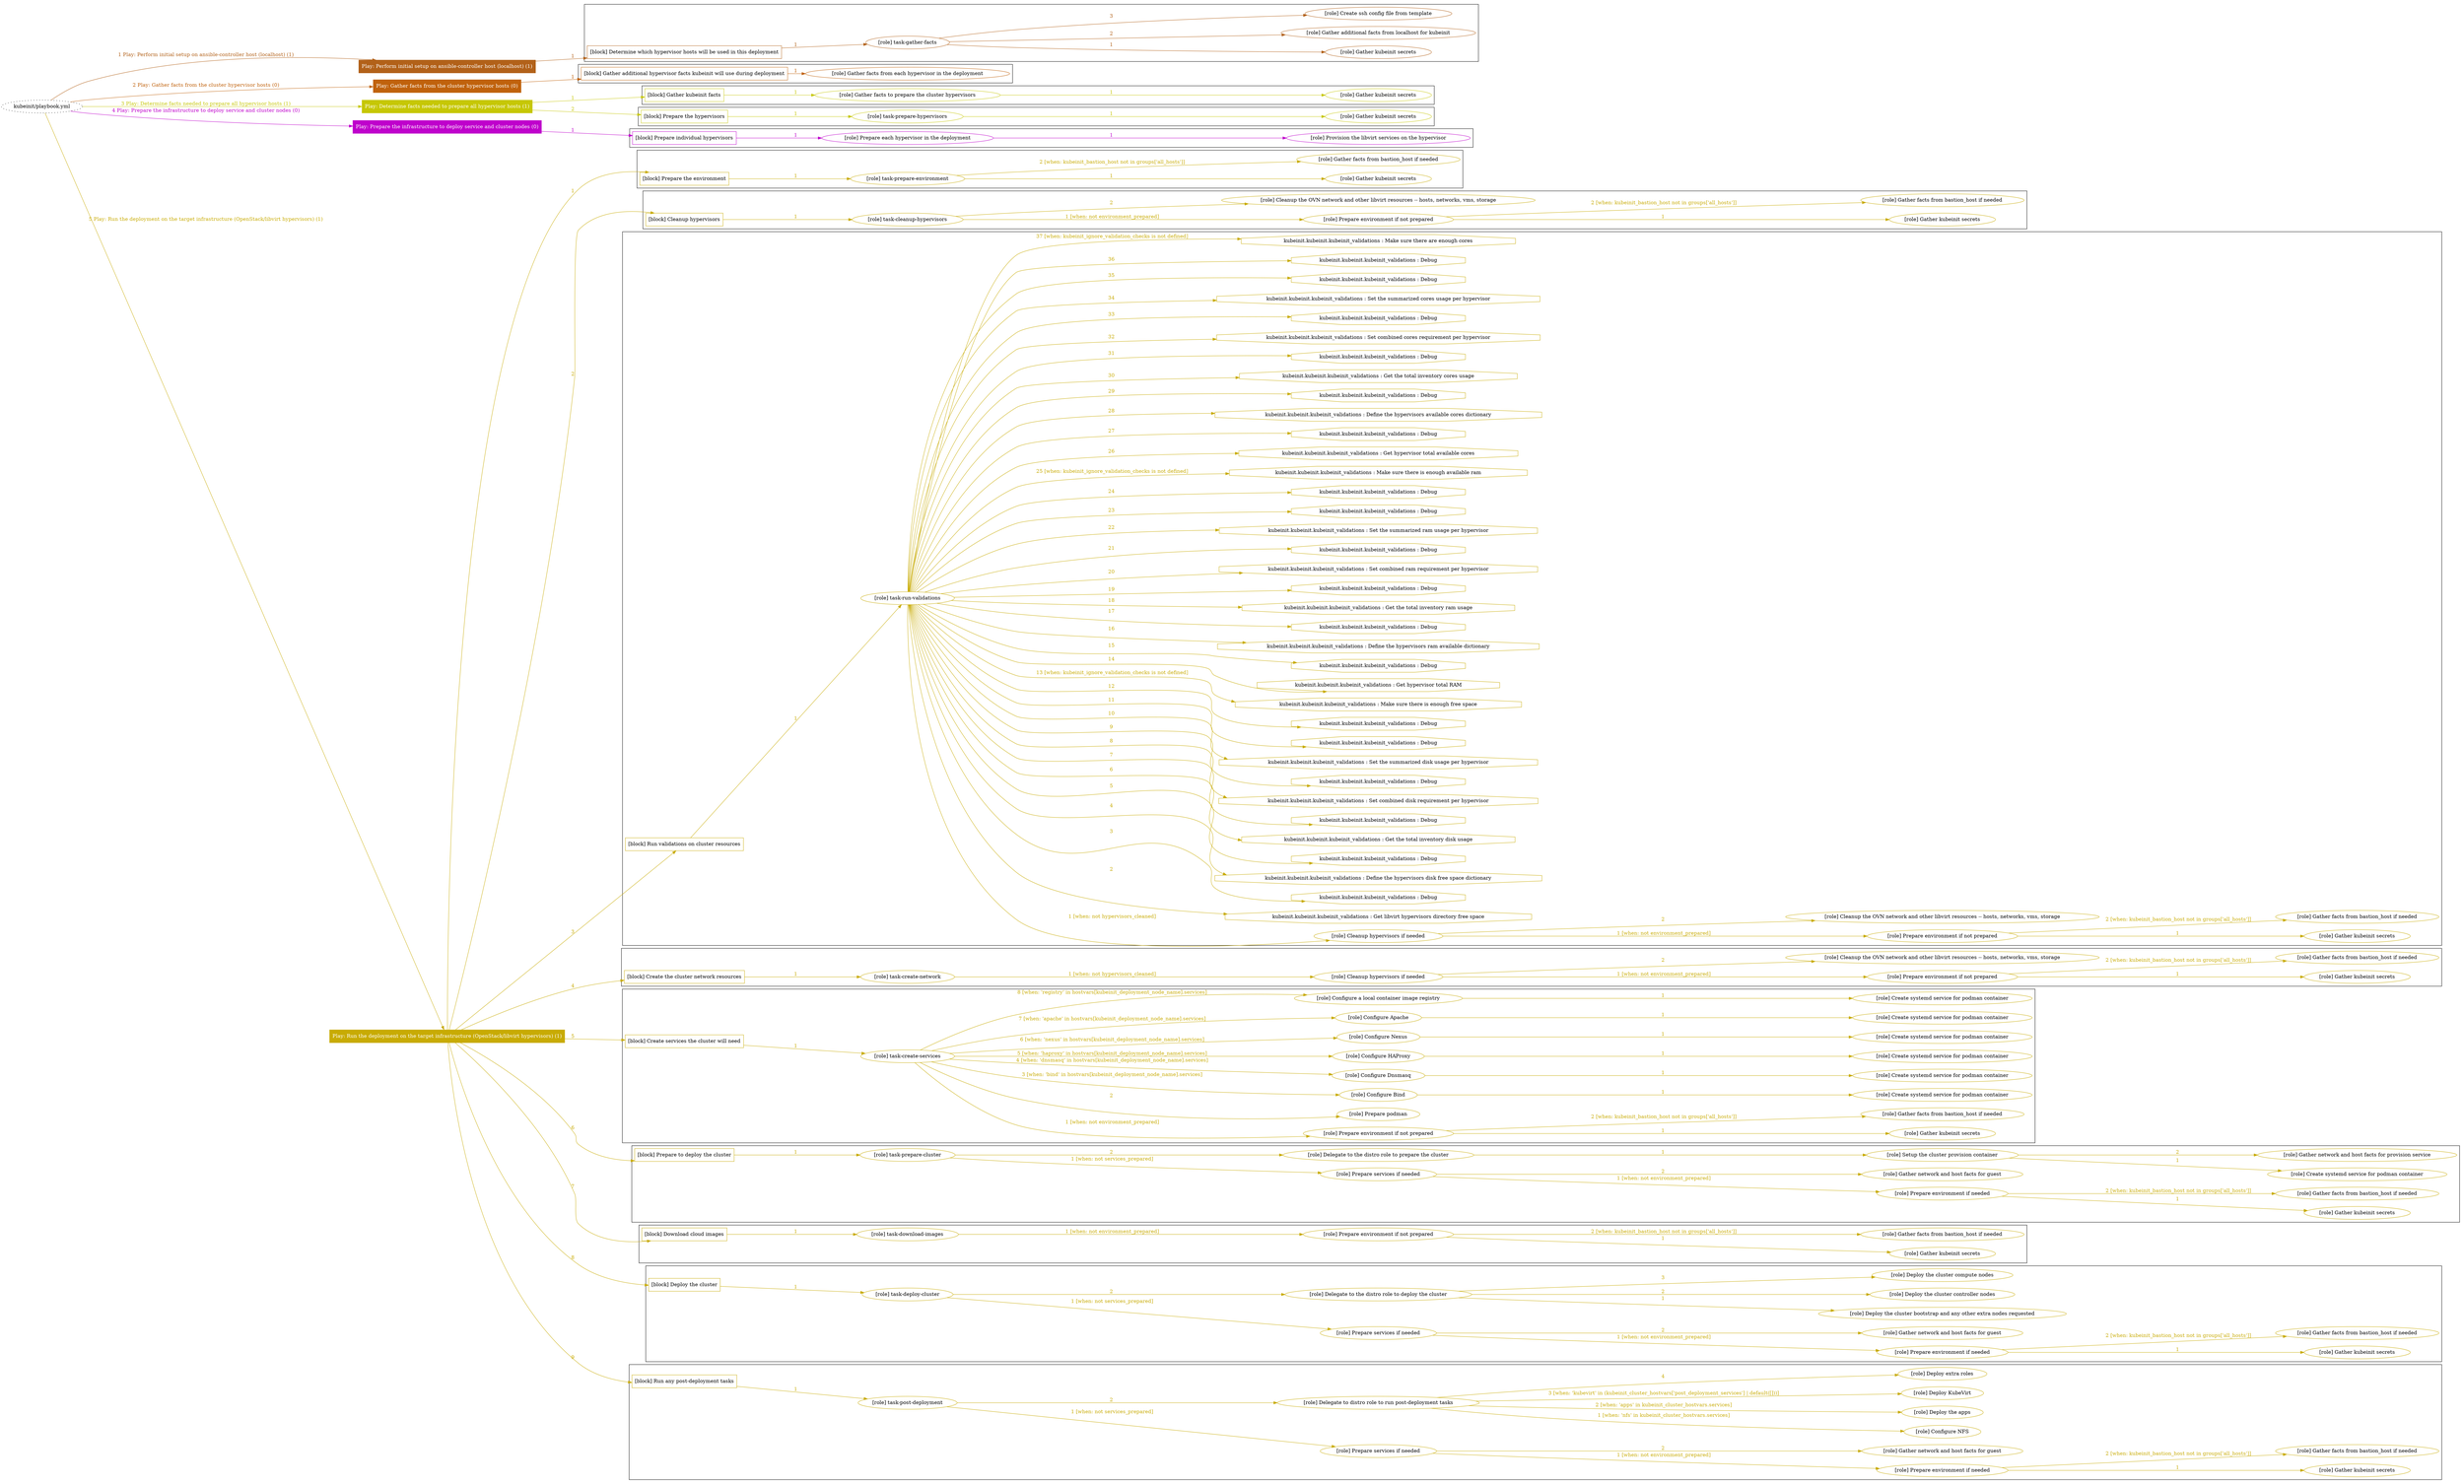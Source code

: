 digraph {
	graph [concentrate=true ordering=in rankdir=LR ratio=fill]
	edge [esep=5 sep=10]
	"kubeinit/playbook.yml" [URL="/home/runner/work/kubeinit/kubeinit/kubeinit/playbook.yml" id=playbook_0bd2d840 style=dotted]
	"kubeinit/playbook.yml" -> play_4423cacd [label="1 Play: Perform initial setup on ansible-controller host (localhost) (1)" color="#b26119" fontcolor="#b26119" id=edge_play_4423cacd labeltooltip="1 Play: Perform initial setup on ansible-controller host (localhost) (1)" tooltip="1 Play: Perform initial setup on ansible-controller host (localhost) (1)"]
	subgraph "Play: Perform initial setup on ansible-controller host (localhost) (1)" {
		play_4423cacd [label="Play: Perform initial setup on ansible-controller host (localhost) (1)" URL="/home/runner/work/kubeinit/kubeinit/kubeinit/playbook.yml" color="#b26119" fontcolor="#ffffff" id=play_4423cacd shape=box style=filled tooltip=localhost]
		play_4423cacd -> block_334aa90a [label=1 color="#b26119" fontcolor="#b26119" id=edge_block_334aa90a labeltooltip=1 tooltip=1]
		subgraph cluster_block_334aa90a {
			block_334aa90a [label="[block] Determine which hypervisor hosts will be used in this deployment" URL="/home/runner/work/kubeinit/kubeinit/kubeinit/playbook.yml" color="#b26119" id=block_334aa90a labeltooltip="Determine which hypervisor hosts will be used in this deployment" shape=box tooltip="Determine which hypervisor hosts will be used in this deployment"]
			block_334aa90a -> role_9348168f [label="1 " color="#b26119" fontcolor="#b26119" id=edge_role_9348168f labeltooltip="1 " tooltip="1 "]
			subgraph "task-gather-facts" {
				role_9348168f [label="[role] task-gather-facts" URL="/home/runner/work/kubeinit/kubeinit/kubeinit/playbook.yml" color="#b26119" id=role_9348168f tooltip="task-gather-facts"]
				role_9348168f -> role_4897c134 [label="1 " color="#b26119" fontcolor="#b26119" id=edge_role_4897c134 labeltooltip="1 " tooltip="1 "]
				subgraph "Gather kubeinit secrets" {
					role_4897c134 [label="[role] Gather kubeinit secrets" URL="/home/runner/.ansible/collections/ansible_collections/kubeinit/kubeinit/roles/kubeinit_prepare/tasks/build_hypervisors_group.yml" color="#b26119" id=role_4897c134 tooltip="Gather kubeinit secrets"]
				}
				role_9348168f -> role_d2500587 [label="2 " color="#b26119" fontcolor="#b26119" id=edge_role_d2500587 labeltooltip="2 " tooltip="2 "]
				subgraph "Gather additional facts from localhost for kubeinit" {
					role_d2500587 [label="[role] Gather additional facts from localhost for kubeinit" URL="/home/runner/.ansible/collections/ansible_collections/kubeinit/kubeinit/roles/kubeinit_prepare/tasks/build_hypervisors_group.yml" color="#b26119" id=role_d2500587 tooltip="Gather additional facts from localhost for kubeinit"]
				}
				role_9348168f -> role_765c07d0 [label="3 " color="#b26119" fontcolor="#b26119" id=edge_role_765c07d0 labeltooltip="3 " tooltip="3 "]
				subgraph "Create ssh config file from template" {
					role_765c07d0 [label="[role] Create ssh config file from template" URL="/home/runner/.ansible/collections/ansible_collections/kubeinit/kubeinit/roles/kubeinit_prepare/tasks/build_hypervisors_group.yml" color="#b26119" id=role_765c07d0 tooltip="Create ssh config file from template"]
				}
			}
		}
	}
	"kubeinit/playbook.yml" -> play_023d128f [label="2 Play: Gather facts from the cluster hypervisor hosts (0)" color="#c0620c" fontcolor="#c0620c" id=edge_play_023d128f labeltooltip="2 Play: Gather facts from the cluster hypervisor hosts (0)" tooltip="2 Play: Gather facts from the cluster hypervisor hosts (0)"]
	subgraph "Play: Gather facts from the cluster hypervisor hosts (0)" {
		play_023d128f [label="Play: Gather facts from the cluster hypervisor hosts (0)" URL="/home/runner/work/kubeinit/kubeinit/kubeinit/playbook.yml" color="#c0620c" fontcolor="#ffffff" id=play_023d128f shape=box style=filled tooltip="Play: Gather facts from the cluster hypervisor hosts (0)"]
		play_023d128f -> block_f830e424 [label=1 color="#c0620c" fontcolor="#c0620c" id=edge_block_f830e424 labeltooltip=1 tooltip=1]
		subgraph cluster_block_f830e424 {
			block_f830e424 [label="[block] Gather additional hypervisor facts kubeinit will use during deployment" URL="/home/runner/work/kubeinit/kubeinit/kubeinit/playbook.yml" color="#c0620c" id=block_f830e424 labeltooltip="Gather additional hypervisor facts kubeinit will use during deployment" shape=box tooltip="Gather additional hypervisor facts kubeinit will use during deployment"]
			block_f830e424 -> role_c650dc8c [label="1 " color="#c0620c" fontcolor="#c0620c" id=edge_role_c650dc8c labeltooltip="1 " tooltip="1 "]
			subgraph "Gather facts from each hypervisor in the deployment" {
				role_c650dc8c [label="[role] Gather facts from each hypervisor in the deployment" URL="/home/runner/work/kubeinit/kubeinit/kubeinit/playbook.yml" color="#c0620c" id=role_c650dc8c tooltip="Gather facts from each hypervisor in the deployment"]
			}
		}
	}
	"kubeinit/playbook.yml" -> play_1e76ce24 [label="3 Play: Determine facts needed to prepare all hypervisor hosts (1)" color="#c6c705" fontcolor="#c6c705" id=edge_play_1e76ce24 labeltooltip="3 Play: Determine facts needed to prepare all hypervisor hosts (1)" tooltip="3 Play: Determine facts needed to prepare all hypervisor hosts (1)"]
	subgraph "Play: Determine facts needed to prepare all hypervisor hosts (1)" {
		play_1e76ce24 [label="Play: Determine facts needed to prepare all hypervisor hosts (1)" URL="/home/runner/work/kubeinit/kubeinit/kubeinit/playbook.yml" color="#c6c705" fontcolor="#ffffff" id=play_1e76ce24 shape=box style=filled tooltip=localhost]
		play_1e76ce24 -> block_98e8b7e3 [label=1 color="#c6c705" fontcolor="#c6c705" id=edge_block_98e8b7e3 labeltooltip=1 tooltip=1]
		subgraph cluster_block_98e8b7e3 {
			block_98e8b7e3 [label="[block] Gather kubeinit facts" URL="/home/runner/work/kubeinit/kubeinit/kubeinit/playbook.yml" color="#c6c705" id=block_98e8b7e3 labeltooltip="Gather kubeinit facts" shape=box tooltip="Gather kubeinit facts"]
			block_98e8b7e3 -> role_5d20cd0a [label="1 " color="#c6c705" fontcolor="#c6c705" id=edge_role_5d20cd0a labeltooltip="1 " tooltip="1 "]
			subgraph "Gather facts to prepare the cluster hypervisors" {
				role_5d20cd0a [label="[role] Gather facts to prepare the cluster hypervisors" URL="/home/runner/work/kubeinit/kubeinit/kubeinit/playbook.yml" color="#c6c705" id=role_5d20cd0a tooltip="Gather facts to prepare the cluster hypervisors"]
				role_5d20cd0a -> role_b8a55109 [label="1 " color="#c6c705" fontcolor="#c6c705" id=edge_role_b8a55109 labeltooltip="1 " tooltip="1 "]
				subgraph "Gather kubeinit secrets" {
					role_b8a55109 [label="[role] Gather kubeinit secrets" URL="/home/runner/.ansible/collections/ansible_collections/kubeinit/kubeinit/roles/kubeinit_prepare/tasks/gather_kubeinit_facts.yml" color="#c6c705" id=role_b8a55109 tooltip="Gather kubeinit secrets"]
				}
			}
		}
		play_1e76ce24 -> block_77264a09 [label=2 color="#c6c705" fontcolor="#c6c705" id=edge_block_77264a09 labeltooltip=2 tooltip=2]
		subgraph cluster_block_77264a09 {
			block_77264a09 [label="[block] Prepare the hypervisors" URL="/home/runner/work/kubeinit/kubeinit/kubeinit/playbook.yml" color="#c6c705" id=block_77264a09 labeltooltip="Prepare the hypervisors" shape=box tooltip="Prepare the hypervisors"]
			block_77264a09 -> role_8d879340 [label="1 " color="#c6c705" fontcolor="#c6c705" id=edge_role_8d879340 labeltooltip="1 " tooltip="1 "]
			subgraph "task-prepare-hypervisors" {
				role_8d879340 [label="[role] task-prepare-hypervisors" URL="/home/runner/work/kubeinit/kubeinit/kubeinit/playbook.yml" color="#c6c705" id=role_8d879340 tooltip="task-prepare-hypervisors"]
				role_8d879340 -> role_8e8331e8 [label="1 " color="#c6c705" fontcolor="#c6c705" id=edge_role_8e8331e8 labeltooltip="1 " tooltip="1 "]
				subgraph "Gather kubeinit secrets" {
					role_8e8331e8 [label="[role] Gather kubeinit secrets" URL="/home/runner/.ansible/collections/ansible_collections/kubeinit/kubeinit/roles/kubeinit_prepare/tasks/gather_kubeinit_facts.yml" color="#c6c705" id=role_8e8331e8 tooltip="Gather kubeinit secrets"]
				}
			}
		}
	}
	"kubeinit/playbook.yml" -> play_5b89014d [label="4 Play: Prepare the infrastructure to deploy service and cluster nodes (0)" color="#bf00cc" fontcolor="#bf00cc" id=edge_play_5b89014d labeltooltip="4 Play: Prepare the infrastructure to deploy service and cluster nodes (0)" tooltip="4 Play: Prepare the infrastructure to deploy service and cluster nodes (0)"]
	subgraph "Play: Prepare the infrastructure to deploy service and cluster nodes (0)" {
		play_5b89014d [label="Play: Prepare the infrastructure to deploy service and cluster nodes (0)" URL="/home/runner/work/kubeinit/kubeinit/kubeinit/playbook.yml" color="#bf00cc" fontcolor="#ffffff" id=play_5b89014d shape=box style=filled tooltip="Play: Prepare the infrastructure to deploy service and cluster nodes (0)"]
		play_5b89014d -> block_a5136629 [label=1 color="#bf00cc" fontcolor="#bf00cc" id=edge_block_a5136629 labeltooltip=1 tooltip=1]
		subgraph cluster_block_a5136629 {
			block_a5136629 [label="[block] Prepare individual hypervisors" URL="/home/runner/work/kubeinit/kubeinit/kubeinit/playbook.yml" color="#bf00cc" id=block_a5136629 labeltooltip="Prepare individual hypervisors" shape=box tooltip="Prepare individual hypervisors"]
			block_a5136629 -> role_709320a9 [label="1 " color="#bf00cc" fontcolor="#bf00cc" id=edge_role_709320a9 labeltooltip="1 " tooltip="1 "]
			subgraph "Prepare each hypervisor in the deployment" {
				role_709320a9 [label="[role] Prepare each hypervisor in the deployment" URL="/home/runner/work/kubeinit/kubeinit/kubeinit/playbook.yml" color="#bf00cc" id=role_709320a9 tooltip="Prepare each hypervisor in the deployment"]
				role_709320a9 -> role_8f3f65d7 [label="1 " color="#bf00cc" fontcolor="#bf00cc" id=edge_role_8f3f65d7 labeltooltip="1 " tooltip="1 "]
				subgraph "Provision the libvirt services on the hypervisor" {
					role_8f3f65d7 [label="[role] Provision the libvirt services on the hypervisor" URL="/home/runner/.ansible/collections/ansible_collections/kubeinit/kubeinit/roles/kubeinit_prepare/tasks/prepare_hypervisor.yml" color="#bf00cc" id=role_8f3f65d7 tooltip="Provision the libvirt services on the hypervisor"]
				}
			}
		}
	}
	"kubeinit/playbook.yml" -> play_4d035ef0 [label="5 Play: Run the deployment on the target infrastructure (OpenStack/libvirt hypervisors) (1)" color="#c8ab04" fontcolor="#c8ab04" id=edge_play_4d035ef0 labeltooltip="5 Play: Run the deployment on the target infrastructure (OpenStack/libvirt hypervisors) (1)" tooltip="5 Play: Run the deployment on the target infrastructure (OpenStack/libvirt hypervisors) (1)"]
	subgraph "Play: Run the deployment on the target infrastructure (OpenStack/libvirt hypervisors) (1)" {
		play_4d035ef0 [label="Play: Run the deployment on the target infrastructure (OpenStack/libvirt hypervisors) (1)" URL="/home/runner/work/kubeinit/kubeinit/kubeinit/playbook.yml" color="#c8ab04" fontcolor="#ffffff" id=play_4d035ef0 shape=box style=filled tooltip=localhost]
		play_4d035ef0 -> block_202ce998 [label=1 color="#c8ab04" fontcolor="#c8ab04" id=edge_block_202ce998 labeltooltip=1 tooltip=1]
		subgraph cluster_block_202ce998 {
			block_202ce998 [label="[block] Prepare the environment" URL="/home/runner/work/kubeinit/kubeinit/kubeinit/playbook.yml" color="#c8ab04" id=block_202ce998 labeltooltip="Prepare the environment" shape=box tooltip="Prepare the environment"]
			block_202ce998 -> role_b8fb842f [label="1 " color="#c8ab04" fontcolor="#c8ab04" id=edge_role_b8fb842f labeltooltip="1 " tooltip="1 "]
			subgraph "task-prepare-environment" {
				role_b8fb842f [label="[role] task-prepare-environment" URL="/home/runner/work/kubeinit/kubeinit/kubeinit/playbook.yml" color="#c8ab04" id=role_b8fb842f tooltip="task-prepare-environment"]
				role_b8fb842f -> role_f3afc077 [label="1 " color="#c8ab04" fontcolor="#c8ab04" id=edge_role_f3afc077 labeltooltip="1 " tooltip="1 "]
				subgraph "Gather kubeinit secrets" {
					role_f3afc077 [label="[role] Gather kubeinit secrets" URL="/home/runner/.ansible/collections/ansible_collections/kubeinit/kubeinit/roles/kubeinit_prepare/tasks/gather_kubeinit_facts.yml" color="#c8ab04" id=role_f3afc077 tooltip="Gather kubeinit secrets"]
				}
				role_b8fb842f -> role_a10c48af [label="2 [when: kubeinit_bastion_host not in groups['all_hosts']]" color="#c8ab04" fontcolor="#c8ab04" id=edge_role_a10c48af labeltooltip="2 [when: kubeinit_bastion_host not in groups['all_hosts']]" tooltip="2 [when: kubeinit_bastion_host not in groups['all_hosts']]"]
				subgraph "Gather facts from bastion_host if needed" {
					role_a10c48af [label="[role] Gather facts from bastion_host if needed" URL="/home/runner/.ansible/collections/ansible_collections/kubeinit/kubeinit/roles/kubeinit_prepare/tasks/main.yml" color="#c8ab04" id=role_a10c48af tooltip="Gather facts from bastion_host if needed"]
				}
			}
		}
		play_4d035ef0 -> block_4e8ea14b [label=2 color="#c8ab04" fontcolor="#c8ab04" id=edge_block_4e8ea14b labeltooltip=2 tooltip=2]
		subgraph cluster_block_4e8ea14b {
			block_4e8ea14b [label="[block] Cleanup hypervisors" URL="/home/runner/work/kubeinit/kubeinit/kubeinit/playbook.yml" color="#c8ab04" id=block_4e8ea14b labeltooltip="Cleanup hypervisors" shape=box tooltip="Cleanup hypervisors"]
			block_4e8ea14b -> role_67007370 [label="1 " color="#c8ab04" fontcolor="#c8ab04" id=edge_role_67007370 labeltooltip="1 " tooltip="1 "]
			subgraph "task-cleanup-hypervisors" {
				role_67007370 [label="[role] task-cleanup-hypervisors" URL="/home/runner/work/kubeinit/kubeinit/kubeinit/playbook.yml" color="#c8ab04" id=role_67007370 tooltip="task-cleanup-hypervisors"]
				role_67007370 -> role_ba207fb7 [label="1 [when: not environment_prepared]" color="#c8ab04" fontcolor="#c8ab04" id=edge_role_ba207fb7 labeltooltip="1 [when: not environment_prepared]" tooltip="1 [when: not environment_prepared]"]
				subgraph "Prepare environment if not prepared" {
					role_ba207fb7 [label="[role] Prepare environment if not prepared" URL="/home/runner/.ansible/collections/ansible_collections/kubeinit/kubeinit/roles/kubeinit_libvirt/tasks/cleanup_hypervisors.yml" color="#c8ab04" id=role_ba207fb7 tooltip="Prepare environment if not prepared"]
					role_ba207fb7 -> role_04daa313 [label="1 " color="#c8ab04" fontcolor="#c8ab04" id=edge_role_04daa313 labeltooltip="1 " tooltip="1 "]
					subgraph "Gather kubeinit secrets" {
						role_04daa313 [label="[role] Gather kubeinit secrets" URL="/home/runner/.ansible/collections/ansible_collections/kubeinit/kubeinit/roles/kubeinit_prepare/tasks/gather_kubeinit_facts.yml" color="#c8ab04" id=role_04daa313 tooltip="Gather kubeinit secrets"]
					}
					role_ba207fb7 -> role_5d193c0c [label="2 [when: kubeinit_bastion_host not in groups['all_hosts']]" color="#c8ab04" fontcolor="#c8ab04" id=edge_role_5d193c0c labeltooltip="2 [when: kubeinit_bastion_host not in groups['all_hosts']]" tooltip="2 [when: kubeinit_bastion_host not in groups['all_hosts']]"]
					subgraph "Gather facts from bastion_host if needed" {
						role_5d193c0c [label="[role] Gather facts from bastion_host if needed" URL="/home/runner/.ansible/collections/ansible_collections/kubeinit/kubeinit/roles/kubeinit_prepare/tasks/main.yml" color="#c8ab04" id=role_5d193c0c tooltip="Gather facts from bastion_host if needed"]
					}
				}
				role_67007370 -> role_26f36bbc [label="2 " color="#c8ab04" fontcolor="#c8ab04" id=edge_role_26f36bbc labeltooltip="2 " tooltip="2 "]
				subgraph "Cleanup the OVN network and other libvirt resources -- hosts, networks, vms, storage" {
					role_26f36bbc [label="[role] Cleanup the OVN network and other libvirt resources -- hosts, networks, vms, storage" URL="/home/runner/.ansible/collections/ansible_collections/kubeinit/kubeinit/roles/kubeinit_libvirt/tasks/cleanup_hypervisors.yml" color="#c8ab04" id=role_26f36bbc tooltip="Cleanup the OVN network and other libvirt resources -- hosts, networks, vms, storage"]
				}
			}
		}
		play_4d035ef0 -> block_24df6b97 [label=3 color="#c8ab04" fontcolor="#c8ab04" id=edge_block_24df6b97 labeltooltip=3 tooltip=3]
		subgraph cluster_block_24df6b97 {
			block_24df6b97 [label="[block] Run validations on cluster resources" URL="/home/runner/work/kubeinit/kubeinit/kubeinit/playbook.yml" color="#c8ab04" id=block_24df6b97 labeltooltip="Run validations on cluster resources" shape=box tooltip="Run validations on cluster resources"]
			block_24df6b97 -> role_7f7c4eaa [label="1 " color="#c8ab04" fontcolor="#c8ab04" id=edge_role_7f7c4eaa labeltooltip="1 " tooltip="1 "]
			subgraph "task-run-validations" {
				role_7f7c4eaa [label="[role] task-run-validations" URL="/home/runner/work/kubeinit/kubeinit/kubeinit/playbook.yml" color="#c8ab04" id=role_7f7c4eaa tooltip="task-run-validations"]
				role_7f7c4eaa -> role_7046222b [label="1 [when: not hypervisors_cleaned]" color="#c8ab04" fontcolor="#c8ab04" id=edge_role_7046222b labeltooltip="1 [when: not hypervisors_cleaned]" tooltip="1 [when: not hypervisors_cleaned]"]
				subgraph "Cleanup hypervisors if needed" {
					role_7046222b [label="[role] Cleanup hypervisors if needed" URL="/home/runner/.ansible/collections/ansible_collections/kubeinit/kubeinit/roles/kubeinit_validations/tasks/main.yml" color="#c8ab04" id=role_7046222b tooltip="Cleanup hypervisors if needed"]
					role_7046222b -> role_ba8572d5 [label="1 [when: not environment_prepared]" color="#c8ab04" fontcolor="#c8ab04" id=edge_role_ba8572d5 labeltooltip="1 [when: not environment_prepared]" tooltip="1 [when: not environment_prepared]"]
					subgraph "Prepare environment if not prepared" {
						role_ba8572d5 [label="[role] Prepare environment if not prepared" URL="/home/runner/.ansible/collections/ansible_collections/kubeinit/kubeinit/roles/kubeinit_libvirt/tasks/cleanup_hypervisors.yml" color="#c8ab04" id=role_ba8572d5 tooltip="Prepare environment if not prepared"]
						role_ba8572d5 -> role_566cdb50 [label="1 " color="#c8ab04" fontcolor="#c8ab04" id=edge_role_566cdb50 labeltooltip="1 " tooltip="1 "]
						subgraph "Gather kubeinit secrets" {
							role_566cdb50 [label="[role] Gather kubeinit secrets" URL="/home/runner/.ansible/collections/ansible_collections/kubeinit/kubeinit/roles/kubeinit_prepare/tasks/gather_kubeinit_facts.yml" color="#c8ab04" id=role_566cdb50 tooltip="Gather kubeinit secrets"]
						}
						role_ba8572d5 -> role_abb17357 [label="2 [when: kubeinit_bastion_host not in groups['all_hosts']]" color="#c8ab04" fontcolor="#c8ab04" id=edge_role_abb17357 labeltooltip="2 [when: kubeinit_bastion_host not in groups['all_hosts']]" tooltip="2 [when: kubeinit_bastion_host not in groups['all_hosts']]"]
						subgraph "Gather facts from bastion_host if needed" {
							role_abb17357 [label="[role] Gather facts from bastion_host if needed" URL="/home/runner/.ansible/collections/ansible_collections/kubeinit/kubeinit/roles/kubeinit_prepare/tasks/main.yml" color="#c8ab04" id=role_abb17357 tooltip="Gather facts from bastion_host if needed"]
						}
					}
					role_7046222b -> role_4d97acfa [label="2 " color="#c8ab04" fontcolor="#c8ab04" id=edge_role_4d97acfa labeltooltip="2 " tooltip="2 "]
					subgraph "Cleanup the OVN network and other libvirt resources -- hosts, networks, vms, storage" {
						role_4d97acfa [label="[role] Cleanup the OVN network and other libvirt resources -- hosts, networks, vms, storage" URL="/home/runner/.ansible/collections/ansible_collections/kubeinit/kubeinit/roles/kubeinit_libvirt/tasks/cleanup_hypervisors.yml" color="#c8ab04" id=role_4d97acfa tooltip="Cleanup the OVN network and other libvirt resources -- hosts, networks, vms, storage"]
					}
				}
				task_973a21ae [label="kubeinit.kubeinit.kubeinit_validations : Get libvirt hypervisors directory free space" URL="/home/runner/.ansible/collections/ansible_collections/kubeinit/kubeinit/roles/kubeinit_validations/tasks/10_libvirt_free_space.yml" color="#c8ab04" id=task_973a21ae shape=octagon tooltip="kubeinit.kubeinit.kubeinit_validations : Get libvirt hypervisors directory free space"]
				role_7f7c4eaa -> task_973a21ae [label="2 " color="#c8ab04" fontcolor="#c8ab04" id=edge_task_973a21ae labeltooltip="2 " tooltip="2 "]
				task_1432f80e [label="kubeinit.kubeinit.kubeinit_validations : Debug" URL="/home/runner/.ansible/collections/ansible_collections/kubeinit/kubeinit/roles/kubeinit_validations/tasks/10_libvirt_free_space.yml" color="#c8ab04" id=task_1432f80e shape=octagon tooltip="kubeinit.kubeinit.kubeinit_validations : Debug"]
				role_7f7c4eaa -> task_1432f80e [label="3 " color="#c8ab04" fontcolor="#c8ab04" id=edge_task_1432f80e labeltooltip="3 " tooltip="3 "]
				task_9a68bbd1 [label="kubeinit.kubeinit.kubeinit_validations : Define the hypervisors disk free space dictionary" URL="/home/runner/.ansible/collections/ansible_collections/kubeinit/kubeinit/roles/kubeinit_validations/tasks/10_libvirt_free_space.yml" color="#c8ab04" id=task_9a68bbd1 shape=octagon tooltip="kubeinit.kubeinit.kubeinit_validations : Define the hypervisors disk free space dictionary"]
				role_7f7c4eaa -> task_9a68bbd1 [label="4 " color="#c8ab04" fontcolor="#c8ab04" id=edge_task_9a68bbd1 labeltooltip="4 " tooltip="4 "]
				task_7798dc57 [label="kubeinit.kubeinit.kubeinit_validations : Debug" URL="/home/runner/.ansible/collections/ansible_collections/kubeinit/kubeinit/roles/kubeinit_validations/tasks/10_libvirt_free_space.yml" color="#c8ab04" id=task_7798dc57 shape=octagon tooltip="kubeinit.kubeinit.kubeinit_validations : Debug"]
				role_7f7c4eaa -> task_7798dc57 [label="5 " color="#c8ab04" fontcolor="#c8ab04" id=edge_task_7798dc57 labeltooltip="5 " tooltip="5 "]
				task_4c6b4368 [label="kubeinit.kubeinit.kubeinit_validations : Get the total inventory disk usage" URL="/home/runner/.ansible/collections/ansible_collections/kubeinit/kubeinit/roles/kubeinit_validations/tasks/10_libvirt_free_space.yml" color="#c8ab04" id=task_4c6b4368 shape=octagon tooltip="kubeinit.kubeinit.kubeinit_validations : Get the total inventory disk usage"]
				role_7f7c4eaa -> task_4c6b4368 [label="6 " color="#c8ab04" fontcolor="#c8ab04" id=edge_task_4c6b4368 labeltooltip="6 " tooltip="6 "]
				task_d773cb12 [label="kubeinit.kubeinit.kubeinit_validations : Debug" URL="/home/runner/.ansible/collections/ansible_collections/kubeinit/kubeinit/roles/kubeinit_validations/tasks/10_libvirt_free_space.yml" color="#c8ab04" id=task_d773cb12 shape=octagon tooltip="kubeinit.kubeinit.kubeinit_validations : Debug"]
				role_7f7c4eaa -> task_d773cb12 [label="7 " color="#c8ab04" fontcolor="#c8ab04" id=edge_task_d773cb12 labeltooltip="7 " tooltip="7 "]
				task_79913929 [label="kubeinit.kubeinit.kubeinit_validations : Set combined disk requirement per hypervisor" URL="/home/runner/.ansible/collections/ansible_collections/kubeinit/kubeinit/roles/kubeinit_validations/tasks/10_libvirt_free_space.yml" color="#c8ab04" id=task_79913929 shape=octagon tooltip="kubeinit.kubeinit.kubeinit_validations : Set combined disk requirement per hypervisor"]
				role_7f7c4eaa -> task_79913929 [label="8 " color="#c8ab04" fontcolor="#c8ab04" id=edge_task_79913929 labeltooltip="8 " tooltip="8 "]
				task_347bec38 [label="kubeinit.kubeinit.kubeinit_validations : Debug" URL="/home/runner/.ansible/collections/ansible_collections/kubeinit/kubeinit/roles/kubeinit_validations/tasks/10_libvirt_free_space.yml" color="#c8ab04" id=task_347bec38 shape=octagon tooltip="kubeinit.kubeinit.kubeinit_validations : Debug"]
				role_7f7c4eaa -> task_347bec38 [label="9 " color="#c8ab04" fontcolor="#c8ab04" id=edge_task_347bec38 labeltooltip="9 " tooltip="9 "]
				task_dc264def [label="kubeinit.kubeinit.kubeinit_validations : Set the summarized disk usage per hypervisor" URL="/home/runner/.ansible/collections/ansible_collections/kubeinit/kubeinit/roles/kubeinit_validations/tasks/10_libvirt_free_space.yml" color="#c8ab04" id=task_dc264def shape=octagon tooltip="kubeinit.kubeinit.kubeinit_validations : Set the summarized disk usage per hypervisor"]
				role_7f7c4eaa -> task_dc264def [label="10 " color="#c8ab04" fontcolor="#c8ab04" id=edge_task_dc264def labeltooltip="10 " tooltip="10 "]
				task_402d5e97 [label="kubeinit.kubeinit.kubeinit_validations : Debug" URL="/home/runner/.ansible/collections/ansible_collections/kubeinit/kubeinit/roles/kubeinit_validations/tasks/10_libvirt_free_space.yml" color="#c8ab04" id=task_402d5e97 shape=octagon tooltip="kubeinit.kubeinit.kubeinit_validations : Debug"]
				role_7f7c4eaa -> task_402d5e97 [label="11 " color="#c8ab04" fontcolor="#c8ab04" id=edge_task_402d5e97 labeltooltip="11 " tooltip="11 "]
				task_58d2a1e8 [label="kubeinit.kubeinit.kubeinit_validations : Debug" URL="/home/runner/.ansible/collections/ansible_collections/kubeinit/kubeinit/roles/kubeinit_validations/tasks/10_libvirt_free_space.yml" color="#c8ab04" id=task_58d2a1e8 shape=octagon tooltip="kubeinit.kubeinit.kubeinit_validations : Debug"]
				role_7f7c4eaa -> task_58d2a1e8 [label="12 " color="#c8ab04" fontcolor="#c8ab04" id=edge_task_58d2a1e8 labeltooltip="12 " tooltip="12 "]
				task_858a0266 [label="kubeinit.kubeinit.kubeinit_validations : Make sure there is enough free space" URL="/home/runner/.ansible/collections/ansible_collections/kubeinit/kubeinit/roles/kubeinit_validations/tasks/10_libvirt_free_space.yml" color="#c8ab04" id=task_858a0266 shape=octagon tooltip="kubeinit.kubeinit.kubeinit_validations : Make sure there is enough free space"]
				role_7f7c4eaa -> task_858a0266 [label="13 [when: kubeinit_ignore_validation_checks is not defined]" color="#c8ab04" fontcolor="#c8ab04" id=edge_task_858a0266 labeltooltip="13 [when: kubeinit_ignore_validation_checks is not defined]" tooltip="13 [when: kubeinit_ignore_validation_checks is not defined]"]
				task_f48148a3 [label="kubeinit.kubeinit.kubeinit_validations : Get hypervisor total RAM" URL="/home/runner/.ansible/collections/ansible_collections/kubeinit/kubeinit/roles/kubeinit_validations/tasks/20_libvirt_available_ram.yml" color="#c8ab04" id=task_f48148a3 shape=octagon tooltip="kubeinit.kubeinit.kubeinit_validations : Get hypervisor total RAM"]
				role_7f7c4eaa -> task_f48148a3 [label="14 " color="#c8ab04" fontcolor="#c8ab04" id=edge_task_f48148a3 labeltooltip="14 " tooltip="14 "]
				task_c61b6ea1 [label="kubeinit.kubeinit.kubeinit_validations : Debug" URL="/home/runner/.ansible/collections/ansible_collections/kubeinit/kubeinit/roles/kubeinit_validations/tasks/20_libvirt_available_ram.yml" color="#c8ab04" id=task_c61b6ea1 shape=octagon tooltip="kubeinit.kubeinit.kubeinit_validations : Debug"]
				role_7f7c4eaa -> task_c61b6ea1 [label="15 " color="#c8ab04" fontcolor="#c8ab04" id=edge_task_c61b6ea1 labeltooltip="15 " tooltip="15 "]
				task_47a5ad20 [label="kubeinit.kubeinit.kubeinit_validations : Define the hypervisors ram available dictionary" URL="/home/runner/.ansible/collections/ansible_collections/kubeinit/kubeinit/roles/kubeinit_validations/tasks/20_libvirt_available_ram.yml" color="#c8ab04" id=task_47a5ad20 shape=octagon tooltip="kubeinit.kubeinit.kubeinit_validations : Define the hypervisors ram available dictionary"]
				role_7f7c4eaa -> task_47a5ad20 [label="16 " color="#c8ab04" fontcolor="#c8ab04" id=edge_task_47a5ad20 labeltooltip="16 " tooltip="16 "]
				task_ba825938 [label="kubeinit.kubeinit.kubeinit_validations : Debug" URL="/home/runner/.ansible/collections/ansible_collections/kubeinit/kubeinit/roles/kubeinit_validations/tasks/20_libvirt_available_ram.yml" color="#c8ab04" id=task_ba825938 shape=octagon tooltip="kubeinit.kubeinit.kubeinit_validations : Debug"]
				role_7f7c4eaa -> task_ba825938 [label="17 " color="#c8ab04" fontcolor="#c8ab04" id=edge_task_ba825938 labeltooltip="17 " tooltip="17 "]
				task_44b63fe5 [label="kubeinit.kubeinit.kubeinit_validations : Get the total inventory ram usage" URL="/home/runner/.ansible/collections/ansible_collections/kubeinit/kubeinit/roles/kubeinit_validations/tasks/20_libvirt_available_ram.yml" color="#c8ab04" id=task_44b63fe5 shape=octagon tooltip="kubeinit.kubeinit.kubeinit_validations : Get the total inventory ram usage"]
				role_7f7c4eaa -> task_44b63fe5 [label="18 " color="#c8ab04" fontcolor="#c8ab04" id=edge_task_44b63fe5 labeltooltip="18 " tooltip="18 "]
				task_b0b0bca3 [label="kubeinit.kubeinit.kubeinit_validations : Debug" URL="/home/runner/.ansible/collections/ansible_collections/kubeinit/kubeinit/roles/kubeinit_validations/tasks/20_libvirt_available_ram.yml" color="#c8ab04" id=task_b0b0bca3 shape=octagon tooltip="kubeinit.kubeinit.kubeinit_validations : Debug"]
				role_7f7c4eaa -> task_b0b0bca3 [label="19 " color="#c8ab04" fontcolor="#c8ab04" id=edge_task_b0b0bca3 labeltooltip="19 " tooltip="19 "]
				task_a5f7f71d [label="kubeinit.kubeinit.kubeinit_validations : Set combined ram requirement per hypervisor" URL="/home/runner/.ansible/collections/ansible_collections/kubeinit/kubeinit/roles/kubeinit_validations/tasks/20_libvirt_available_ram.yml" color="#c8ab04" id=task_a5f7f71d shape=octagon tooltip="kubeinit.kubeinit.kubeinit_validations : Set combined ram requirement per hypervisor"]
				role_7f7c4eaa -> task_a5f7f71d [label="20 " color="#c8ab04" fontcolor="#c8ab04" id=edge_task_a5f7f71d labeltooltip="20 " tooltip="20 "]
				task_d3d3ffe3 [label="kubeinit.kubeinit.kubeinit_validations : Debug" URL="/home/runner/.ansible/collections/ansible_collections/kubeinit/kubeinit/roles/kubeinit_validations/tasks/20_libvirt_available_ram.yml" color="#c8ab04" id=task_d3d3ffe3 shape=octagon tooltip="kubeinit.kubeinit.kubeinit_validations : Debug"]
				role_7f7c4eaa -> task_d3d3ffe3 [label="21 " color="#c8ab04" fontcolor="#c8ab04" id=edge_task_d3d3ffe3 labeltooltip="21 " tooltip="21 "]
				task_9e2205a2 [label="kubeinit.kubeinit.kubeinit_validations : Set the summarized ram usage per hypervisor" URL="/home/runner/.ansible/collections/ansible_collections/kubeinit/kubeinit/roles/kubeinit_validations/tasks/20_libvirt_available_ram.yml" color="#c8ab04" id=task_9e2205a2 shape=octagon tooltip="kubeinit.kubeinit.kubeinit_validations : Set the summarized ram usage per hypervisor"]
				role_7f7c4eaa -> task_9e2205a2 [label="22 " color="#c8ab04" fontcolor="#c8ab04" id=edge_task_9e2205a2 labeltooltip="22 " tooltip="22 "]
				task_6ce49fad [label="kubeinit.kubeinit.kubeinit_validations : Debug" URL="/home/runner/.ansible/collections/ansible_collections/kubeinit/kubeinit/roles/kubeinit_validations/tasks/20_libvirt_available_ram.yml" color="#c8ab04" id=task_6ce49fad shape=octagon tooltip="kubeinit.kubeinit.kubeinit_validations : Debug"]
				role_7f7c4eaa -> task_6ce49fad [label="23 " color="#c8ab04" fontcolor="#c8ab04" id=edge_task_6ce49fad labeltooltip="23 " tooltip="23 "]
				task_76637aaa [label="kubeinit.kubeinit.kubeinit_validations : Debug" URL="/home/runner/.ansible/collections/ansible_collections/kubeinit/kubeinit/roles/kubeinit_validations/tasks/20_libvirt_available_ram.yml" color="#c8ab04" id=task_76637aaa shape=octagon tooltip="kubeinit.kubeinit.kubeinit_validations : Debug"]
				role_7f7c4eaa -> task_76637aaa [label="24 " color="#c8ab04" fontcolor="#c8ab04" id=edge_task_76637aaa labeltooltip="24 " tooltip="24 "]
				task_d855d545 [label="kubeinit.kubeinit.kubeinit_validations : Make sure there is enough available ram" URL="/home/runner/.ansible/collections/ansible_collections/kubeinit/kubeinit/roles/kubeinit_validations/tasks/20_libvirt_available_ram.yml" color="#c8ab04" id=task_d855d545 shape=octagon tooltip="kubeinit.kubeinit.kubeinit_validations : Make sure there is enough available ram"]
				role_7f7c4eaa -> task_d855d545 [label="25 [when: kubeinit_ignore_validation_checks is not defined]" color="#c8ab04" fontcolor="#c8ab04" id=edge_task_d855d545 labeltooltip="25 [when: kubeinit_ignore_validation_checks is not defined]" tooltip="25 [when: kubeinit_ignore_validation_checks is not defined]"]
				task_91450e54 [label="kubeinit.kubeinit.kubeinit_validations : Get hypervisor total available cores" URL="/home/runner/.ansible/collections/ansible_collections/kubeinit/kubeinit/roles/kubeinit_validations/tasks/30_libvirt_check_cpu_cores.yml" color="#c8ab04" id=task_91450e54 shape=octagon tooltip="kubeinit.kubeinit.kubeinit_validations : Get hypervisor total available cores"]
				role_7f7c4eaa -> task_91450e54 [label="26 " color="#c8ab04" fontcolor="#c8ab04" id=edge_task_91450e54 labeltooltip="26 " tooltip="26 "]
				task_9c2bef54 [label="kubeinit.kubeinit.kubeinit_validations : Debug" URL="/home/runner/.ansible/collections/ansible_collections/kubeinit/kubeinit/roles/kubeinit_validations/tasks/30_libvirt_check_cpu_cores.yml" color="#c8ab04" id=task_9c2bef54 shape=octagon tooltip="kubeinit.kubeinit.kubeinit_validations : Debug"]
				role_7f7c4eaa -> task_9c2bef54 [label="27 " color="#c8ab04" fontcolor="#c8ab04" id=edge_task_9c2bef54 labeltooltip="27 " tooltip="27 "]
				task_4b845fe2 [label="kubeinit.kubeinit.kubeinit_validations : Define the hypervisors available cores dictionary" URL="/home/runner/.ansible/collections/ansible_collections/kubeinit/kubeinit/roles/kubeinit_validations/tasks/30_libvirt_check_cpu_cores.yml" color="#c8ab04" id=task_4b845fe2 shape=octagon tooltip="kubeinit.kubeinit.kubeinit_validations : Define the hypervisors available cores dictionary"]
				role_7f7c4eaa -> task_4b845fe2 [label="28 " color="#c8ab04" fontcolor="#c8ab04" id=edge_task_4b845fe2 labeltooltip="28 " tooltip="28 "]
				task_1f2f7efa [label="kubeinit.kubeinit.kubeinit_validations : Debug" URL="/home/runner/.ansible/collections/ansible_collections/kubeinit/kubeinit/roles/kubeinit_validations/tasks/30_libvirt_check_cpu_cores.yml" color="#c8ab04" id=task_1f2f7efa shape=octagon tooltip="kubeinit.kubeinit.kubeinit_validations : Debug"]
				role_7f7c4eaa -> task_1f2f7efa [label="29 " color="#c8ab04" fontcolor="#c8ab04" id=edge_task_1f2f7efa labeltooltip="29 " tooltip="29 "]
				task_5b3153bc [label="kubeinit.kubeinit.kubeinit_validations : Get the total inventory cores usage" URL="/home/runner/.ansible/collections/ansible_collections/kubeinit/kubeinit/roles/kubeinit_validations/tasks/30_libvirt_check_cpu_cores.yml" color="#c8ab04" id=task_5b3153bc shape=octagon tooltip="kubeinit.kubeinit.kubeinit_validations : Get the total inventory cores usage"]
				role_7f7c4eaa -> task_5b3153bc [label="30 " color="#c8ab04" fontcolor="#c8ab04" id=edge_task_5b3153bc labeltooltip="30 " tooltip="30 "]
				task_d2f0b5b3 [label="kubeinit.kubeinit.kubeinit_validations : Debug" URL="/home/runner/.ansible/collections/ansible_collections/kubeinit/kubeinit/roles/kubeinit_validations/tasks/30_libvirt_check_cpu_cores.yml" color="#c8ab04" id=task_d2f0b5b3 shape=octagon tooltip="kubeinit.kubeinit.kubeinit_validations : Debug"]
				role_7f7c4eaa -> task_d2f0b5b3 [label="31 " color="#c8ab04" fontcolor="#c8ab04" id=edge_task_d2f0b5b3 labeltooltip="31 " tooltip="31 "]
				task_2a73f6b1 [label="kubeinit.kubeinit.kubeinit_validations : Set combined cores requirement per hypervisor" URL="/home/runner/.ansible/collections/ansible_collections/kubeinit/kubeinit/roles/kubeinit_validations/tasks/30_libvirt_check_cpu_cores.yml" color="#c8ab04" id=task_2a73f6b1 shape=octagon tooltip="kubeinit.kubeinit.kubeinit_validations : Set combined cores requirement per hypervisor"]
				role_7f7c4eaa -> task_2a73f6b1 [label="32 " color="#c8ab04" fontcolor="#c8ab04" id=edge_task_2a73f6b1 labeltooltip="32 " tooltip="32 "]
				task_385c6089 [label="kubeinit.kubeinit.kubeinit_validations : Debug" URL="/home/runner/.ansible/collections/ansible_collections/kubeinit/kubeinit/roles/kubeinit_validations/tasks/30_libvirt_check_cpu_cores.yml" color="#c8ab04" id=task_385c6089 shape=octagon tooltip="kubeinit.kubeinit.kubeinit_validations : Debug"]
				role_7f7c4eaa -> task_385c6089 [label="33 " color="#c8ab04" fontcolor="#c8ab04" id=edge_task_385c6089 labeltooltip="33 " tooltip="33 "]
				task_9e9210f4 [label="kubeinit.kubeinit.kubeinit_validations : Set the summarized cores usage per hypervisor" URL="/home/runner/.ansible/collections/ansible_collections/kubeinit/kubeinit/roles/kubeinit_validations/tasks/30_libvirt_check_cpu_cores.yml" color="#c8ab04" id=task_9e9210f4 shape=octagon tooltip="kubeinit.kubeinit.kubeinit_validations : Set the summarized cores usage per hypervisor"]
				role_7f7c4eaa -> task_9e9210f4 [label="34 " color="#c8ab04" fontcolor="#c8ab04" id=edge_task_9e9210f4 labeltooltip="34 " tooltip="34 "]
				task_d1eed652 [label="kubeinit.kubeinit.kubeinit_validations : Debug" URL="/home/runner/.ansible/collections/ansible_collections/kubeinit/kubeinit/roles/kubeinit_validations/tasks/30_libvirt_check_cpu_cores.yml" color="#c8ab04" id=task_d1eed652 shape=octagon tooltip="kubeinit.kubeinit.kubeinit_validations : Debug"]
				role_7f7c4eaa -> task_d1eed652 [label="35 " color="#c8ab04" fontcolor="#c8ab04" id=edge_task_d1eed652 labeltooltip="35 " tooltip="35 "]
				task_c6eb151f [label="kubeinit.kubeinit.kubeinit_validations : Debug" URL="/home/runner/.ansible/collections/ansible_collections/kubeinit/kubeinit/roles/kubeinit_validations/tasks/30_libvirt_check_cpu_cores.yml" color="#c8ab04" id=task_c6eb151f shape=octagon tooltip="kubeinit.kubeinit.kubeinit_validations : Debug"]
				role_7f7c4eaa -> task_c6eb151f [label="36 " color="#c8ab04" fontcolor="#c8ab04" id=edge_task_c6eb151f labeltooltip="36 " tooltip="36 "]
				task_8630fbf6 [label="kubeinit.kubeinit.kubeinit_validations : Make sure there are enough cores" URL="/home/runner/.ansible/collections/ansible_collections/kubeinit/kubeinit/roles/kubeinit_validations/tasks/30_libvirt_check_cpu_cores.yml" color="#c8ab04" id=task_8630fbf6 shape=octagon tooltip="kubeinit.kubeinit.kubeinit_validations : Make sure there are enough cores"]
				role_7f7c4eaa -> task_8630fbf6 [label="37 [when: kubeinit_ignore_validation_checks is not defined]" color="#c8ab04" fontcolor="#c8ab04" id=edge_task_8630fbf6 labeltooltip="37 [when: kubeinit_ignore_validation_checks is not defined]" tooltip="37 [when: kubeinit_ignore_validation_checks is not defined]"]
			}
		}
		play_4d035ef0 -> block_d4079a36 [label=4 color="#c8ab04" fontcolor="#c8ab04" id=edge_block_d4079a36 labeltooltip=4 tooltip=4]
		subgraph cluster_block_d4079a36 {
			block_d4079a36 [label="[block] Create the cluster network resources" URL="/home/runner/work/kubeinit/kubeinit/kubeinit/playbook.yml" color="#c8ab04" id=block_d4079a36 labeltooltip="Create the cluster network resources" shape=box tooltip="Create the cluster network resources"]
			block_d4079a36 -> role_4cda625e [label="1 " color="#c8ab04" fontcolor="#c8ab04" id=edge_role_4cda625e labeltooltip="1 " tooltip="1 "]
			subgraph "task-create-network" {
				role_4cda625e [label="[role] task-create-network" URL="/home/runner/work/kubeinit/kubeinit/kubeinit/playbook.yml" color="#c8ab04" id=role_4cda625e tooltip="task-create-network"]
				role_4cda625e -> role_b52cc713 [label="1 [when: not hypervisors_cleaned]" color="#c8ab04" fontcolor="#c8ab04" id=edge_role_b52cc713 labeltooltip="1 [when: not hypervisors_cleaned]" tooltip="1 [when: not hypervisors_cleaned]"]
				subgraph "Cleanup hypervisors if needed" {
					role_b52cc713 [label="[role] Cleanup hypervisors if needed" URL="/home/runner/.ansible/collections/ansible_collections/kubeinit/kubeinit/roles/kubeinit_libvirt/tasks/create_network.yml" color="#c8ab04" id=role_b52cc713 tooltip="Cleanup hypervisors if needed"]
					role_b52cc713 -> role_4aff243c [label="1 [when: not environment_prepared]" color="#c8ab04" fontcolor="#c8ab04" id=edge_role_4aff243c labeltooltip="1 [when: not environment_prepared]" tooltip="1 [when: not environment_prepared]"]
					subgraph "Prepare environment if not prepared" {
						role_4aff243c [label="[role] Prepare environment if not prepared" URL="/home/runner/.ansible/collections/ansible_collections/kubeinit/kubeinit/roles/kubeinit_libvirt/tasks/cleanup_hypervisors.yml" color="#c8ab04" id=role_4aff243c tooltip="Prepare environment if not prepared"]
						role_4aff243c -> role_f2b342da [label="1 " color="#c8ab04" fontcolor="#c8ab04" id=edge_role_f2b342da labeltooltip="1 " tooltip="1 "]
						subgraph "Gather kubeinit secrets" {
							role_f2b342da [label="[role] Gather kubeinit secrets" URL="/home/runner/.ansible/collections/ansible_collections/kubeinit/kubeinit/roles/kubeinit_prepare/tasks/gather_kubeinit_facts.yml" color="#c8ab04" id=role_f2b342da tooltip="Gather kubeinit secrets"]
						}
						role_4aff243c -> role_ff8af625 [label="2 [when: kubeinit_bastion_host not in groups['all_hosts']]" color="#c8ab04" fontcolor="#c8ab04" id=edge_role_ff8af625 labeltooltip="2 [when: kubeinit_bastion_host not in groups['all_hosts']]" tooltip="2 [when: kubeinit_bastion_host not in groups['all_hosts']]"]
						subgraph "Gather facts from bastion_host if needed" {
							role_ff8af625 [label="[role] Gather facts from bastion_host if needed" URL="/home/runner/.ansible/collections/ansible_collections/kubeinit/kubeinit/roles/kubeinit_prepare/tasks/main.yml" color="#c8ab04" id=role_ff8af625 tooltip="Gather facts from bastion_host if needed"]
						}
					}
					role_b52cc713 -> role_1a4c217a [label="2 " color="#c8ab04" fontcolor="#c8ab04" id=edge_role_1a4c217a labeltooltip="2 " tooltip="2 "]
					subgraph "Cleanup the OVN network and other libvirt resources -- hosts, networks, vms, storage" {
						role_1a4c217a [label="[role] Cleanup the OVN network and other libvirt resources -- hosts, networks, vms, storage" URL="/home/runner/.ansible/collections/ansible_collections/kubeinit/kubeinit/roles/kubeinit_libvirt/tasks/cleanup_hypervisors.yml" color="#c8ab04" id=role_1a4c217a tooltip="Cleanup the OVN network and other libvirt resources -- hosts, networks, vms, storage"]
					}
				}
			}
		}
		play_4d035ef0 -> block_a9548ee2 [label=5 color="#c8ab04" fontcolor="#c8ab04" id=edge_block_a9548ee2 labeltooltip=5 tooltip=5]
		subgraph cluster_block_a9548ee2 {
			block_a9548ee2 [label="[block] Create services the cluster will need" URL="/home/runner/work/kubeinit/kubeinit/kubeinit/playbook.yml" color="#c8ab04" id=block_a9548ee2 labeltooltip="Create services the cluster will need" shape=box tooltip="Create services the cluster will need"]
			block_a9548ee2 -> role_764a663b [label="1 " color="#c8ab04" fontcolor="#c8ab04" id=edge_role_764a663b labeltooltip="1 " tooltip="1 "]
			subgraph "task-create-services" {
				role_764a663b [label="[role] task-create-services" URL="/home/runner/work/kubeinit/kubeinit/kubeinit/playbook.yml" color="#c8ab04" id=role_764a663b tooltip="task-create-services"]
				role_764a663b -> role_fe355c4c [label="1 [when: not environment_prepared]" color="#c8ab04" fontcolor="#c8ab04" id=edge_role_fe355c4c labeltooltip="1 [when: not environment_prepared]" tooltip="1 [when: not environment_prepared]"]
				subgraph "Prepare environment if not prepared" {
					role_fe355c4c [label="[role] Prepare environment if not prepared" URL="/home/runner/.ansible/collections/ansible_collections/kubeinit/kubeinit/roles/kubeinit_services/tasks/main.yml" color="#c8ab04" id=role_fe355c4c tooltip="Prepare environment if not prepared"]
					role_fe355c4c -> role_4bd895de [label="1 " color="#c8ab04" fontcolor="#c8ab04" id=edge_role_4bd895de labeltooltip="1 " tooltip="1 "]
					subgraph "Gather kubeinit secrets" {
						role_4bd895de [label="[role] Gather kubeinit secrets" URL="/home/runner/.ansible/collections/ansible_collections/kubeinit/kubeinit/roles/kubeinit_prepare/tasks/gather_kubeinit_facts.yml" color="#c8ab04" id=role_4bd895de tooltip="Gather kubeinit secrets"]
					}
					role_fe355c4c -> role_20e41194 [label="2 [when: kubeinit_bastion_host not in groups['all_hosts']]" color="#c8ab04" fontcolor="#c8ab04" id=edge_role_20e41194 labeltooltip="2 [when: kubeinit_bastion_host not in groups['all_hosts']]" tooltip="2 [when: kubeinit_bastion_host not in groups['all_hosts']]"]
					subgraph "Gather facts from bastion_host if needed" {
						role_20e41194 [label="[role] Gather facts from bastion_host if needed" URL="/home/runner/.ansible/collections/ansible_collections/kubeinit/kubeinit/roles/kubeinit_prepare/tasks/main.yml" color="#c8ab04" id=role_20e41194 tooltip="Gather facts from bastion_host if needed"]
					}
				}
				role_764a663b -> role_86ee7c9a [label="2 " color="#c8ab04" fontcolor="#c8ab04" id=edge_role_86ee7c9a labeltooltip="2 " tooltip="2 "]
				subgraph "Prepare podman" {
					role_86ee7c9a [label="[role] Prepare podman" URL="/home/runner/.ansible/collections/ansible_collections/kubeinit/kubeinit/roles/kubeinit_services/tasks/00_create_service_pod.yml" color="#c8ab04" id=role_86ee7c9a tooltip="Prepare podman"]
				}
				role_764a663b -> role_9934a556 [label="3 [when: 'bind' in hostvars[kubeinit_deployment_node_name].services]" color="#c8ab04" fontcolor="#c8ab04" id=edge_role_9934a556 labeltooltip="3 [when: 'bind' in hostvars[kubeinit_deployment_node_name].services]" tooltip="3 [when: 'bind' in hostvars[kubeinit_deployment_node_name].services]"]
				subgraph "Configure Bind" {
					role_9934a556 [label="[role] Configure Bind" URL="/home/runner/.ansible/collections/ansible_collections/kubeinit/kubeinit/roles/kubeinit_services/tasks/start_services_containers.yml" color="#c8ab04" id=role_9934a556 tooltip="Configure Bind"]
					role_9934a556 -> role_e0ad8bc4 [label="1 " color="#c8ab04" fontcolor="#c8ab04" id=edge_role_e0ad8bc4 labeltooltip="1 " tooltip="1 "]
					subgraph "Create systemd service for podman container" {
						role_e0ad8bc4 [label="[role] Create systemd service for podman container" URL="/home/runner/.ansible/collections/ansible_collections/kubeinit/kubeinit/roles/kubeinit_bind/tasks/main.yml" color="#c8ab04" id=role_e0ad8bc4 tooltip="Create systemd service for podman container"]
					}
				}
				role_764a663b -> role_19ecea74 [label="4 [when: 'dnsmasq' in hostvars[kubeinit_deployment_node_name].services]" color="#c8ab04" fontcolor="#c8ab04" id=edge_role_19ecea74 labeltooltip="4 [when: 'dnsmasq' in hostvars[kubeinit_deployment_node_name].services]" tooltip="4 [when: 'dnsmasq' in hostvars[kubeinit_deployment_node_name].services]"]
				subgraph "Configure Dnsmasq" {
					role_19ecea74 [label="[role] Configure Dnsmasq" URL="/home/runner/.ansible/collections/ansible_collections/kubeinit/kubeinit/roles/kubeinit_services/tasks/start_services_containers.yml" color="#c8ab04" id=role_19ecea74 tooltip="Configure Dnsmasq"]
					role_19ecea74 -> role_a82295f8 [label="1 " color="#c8ab04" fontcolor="#c8ab04" id=edge_role_a82295f8 labeltooltip="1 " tooltip="1 "]
					subgraph "Create systemd service for podman container" {
						role_a82295f8 [label="[role] Create systemd service for podman container" URL="/home/runner/.ansible/collections/ansible_collections/kubeinit/kubeinit/roles/kubeinit_dnsmasq/tasks/main.yml" color="#c8ab04" id=role_a82295f8 tooltip="Create systemd service for podman container"]
					}
				}
				role_764a663b -> role_0cac1b8b [label="5 [when: 'haproxy' in hostvars[kubeinit_deployment_node_name].services]" color="#c8ab04" fontcolor="#c8ab04" id=edge_role_0cac1b8b labeltooltip="5 [when: 'haproxy' in hostvars[kubeinit_deployment_node_name].services]" tooltip="5 [when: 'haproxy' in hostvars[kubeinit_deployment_node_name].services]"]
				subgraph "Configure HAProxy" {
					role_0cac1b8b [label="[role] Configure HAProxy" URL="/home/runner/.ansible/collections/ansible_collections/kubeinit/kubeinit/roles/kubeinit_services/tasks/start_services_containers.yml" color="#c8ab04" id=role_0cac1b8b tooltip="Configure HAProxy"]
					role_0cac1b8b -> role_aad0c850 [label="1 " color="#c8ab04" fontcolor="#c8ab04" id=edge_role_aad0c850 labeltooltip="1 " tooltip="1 "]
					subgraph "Create systemd service for podman container" {
						role_aad0c850 [label="[role] Create systemd service for podman container" URL="/home/runner/.ansible/collections/ansible_collections/kubeinit/kubeinit/roles/kubeinit_haproxy/tasks/main.yml" color="#c8ab04" id=role_aad0c850 tooltip="Create systemd service for podman container"]
					}
				}
				role_764a663b -> role_574b8fc8 [label="6 [when: 'nexus' in hostvars[kubeinit_deployment_node_name].services]" color="#c8ab04" fontcolor="#c8ab04" id=edge_role_574b8fc8 labeltooltip="6 [when: 'nexus' in hostvars[kubeinit_deployment_node_name].services]" tooltip="6 [when: 'nexus' in hostvars[kubeinit_deployment_node_name].services]"]
				subgraph "Configure Nexus" {
					role_574b8fc8 [label="[role] Configure Nexus" URL="/home/runner/.ansible/collections/ansible_collections/kubeinit/kubeinit/roles/kubeinit_services/tasks/start_services_containers.yml" color="#c8ab04" id=role_574b8fc8 tooltip="Configure Nexus"]
					role_574b8fc8 -> role_3e37803a [label="1 " color="#c8ab04" fontcolor="#c8ab04" id=edge_role_3e37803a labeltooltip="1 " tooltip="1 "]
					subgraph "Create systemd service for podman container" {
						role_3e37803a [label="[role] Create systemd service for podman container" URL="/home/runner/.ansible/collections/ansible_collections/kubeinit/kubeinit/roles/kubeinit_nexus/tasks/main.yml" color="#c8ab04" id=role_3e37803a tooltip="Create systemd service for podman container"]
					}
				}
				role_764a663b -> role_4865178b [label="7 [when: 'apache' in hostvars[kubeinit_deployment_node_name].services]" color="#c8ab04" fontcolor="#c8ab04" id=edge_role_4865178b labeltooltip="7 [when: 'apache' in hostvars[kubeinit_deployment_node_name].services]" tooltip="7 [when: 'apache' in hostvars[kubeinit_deployment_node_name].services]"]
				subgraph "Configure Apache" {
					role_4865178b [label="[role] Configure Apache" URL="/home/runner/.ansible/collections/ansible_collections/kubeinit/kubeinit/roles/kubeinit_services/tasks/start_services_containers.yml" color="#c8ab04" id=role_4865178b tooltip="Configure Apache"]
					role_4865178b -> role_3df2c711 [label="1 " color="#c8ab04" fontcolor="#c8ab04" id=edge_role_3df2c711 labeltooltip="1 " tooltip="1 "]
					subgraph "Create systemd service for podman container" {
						role_3df2c711 [label="[role] Create systemd service for podman container" URL="/home/runner/.ansible/collections/ansible_collections/kubeinit/kubeinit/roles/kubeinit_apache/tasks/main.yml" color="#c8ab04" id=role_3df2c711 tooltip="Create systemd service for podman container"]
					}
				}
				role_764a663b -> role_e8727465 [label="8 [when: 'registry' in hostvars[kubeinit_deployment_node_name].services]" color="#c8ab04" fontcolor="#c8ab04" id=edge_role_e8727465 labeltooltip="8 [when: 'registry' in hostvars[kubeinit_deployment_node_name].services]" tooltip="8 [when: 'registry' in hostvars[kubeinit_deployment_node_name].services]"]
				subgraph "Configure a local container image registry" {
					role_e8727465 [label="[role] Configure a local container image registry" URL="/home/runner/.ansible/collections/ansible_collections/kubeinit/kubeinit/roles/kubeinit_services/tasks/start_services_containers.yml" color="#c8ab04" id=role_e8727465 tooltip="Configure a local container image registry"]
					role_e8727465 -> role_78d71333 [label="1 " color="#c8ab04" fontcolor="#c8ab04" id=edge_role_78d71333 labeltooltip="1 " tooltip="1 "]
					subgraph "Create systemd service for podman container" {
						role_78d71333 [label="[role] Create systemd service for podman container" URL="/home/runner/.ansible/collections/ansible_collections/kubeinit/kubeinit/roles/kubeinit_registry/tasks/main.yml" color="#c8ab04" id=role_78d71333 tooltip="Create systemd service for podman container"]
					}
				}
			}
		}
		play_4d035ef0 -> block_b5ed0dc0 [label=6 color="#c8ab04" fontcolor="#c8ab04" id=edge_block_b5ed0dc0 labeltooltip=6 tooltip=6]
		subgraph cluster_block_b5ed0dc0 {
			block_b5ed0dc0 [label="[block] Prepare to deploy the cluster" URL="/home/runner/work/kubeinit/kubeinit/kubeinit/playbook.yml" color="#c8ab04" id=block_b5ed0dc0 labeltooltip="Prepare to deploy the cluster" shape=box tooltip="Prepare to deploy the cluster"]
			block_b5ed0dc0 -> role_0f03b69f [label="1 " color="#c8ab04" fontcolor="#c8ab04" id=edge_role_0f03b69f labeltooltip="1 " tooltip="1 "]
			subgraph "task-prepare-cluster" {
				role_0f03b69f [label="[role] task-prepare-cluster" URL="/home/runner/work/kubeinit/kubeinit/kubeinit/playbook.yml" color="#c8ab04" id=role_0f03b69f tooltip="task-prepare-cluster"]
				role_0f03b69f -> role_a1450776 [label="1 [when: not services_prepared]" color="#c8ab04" fontcolor="#c8ab04" id=edge_role_a1450776 labeltooltip="1 [when: not services_prepared]" tooltip="1 [when: not services_prepared]"]
				subgraph "Prepare services if needed" {
					role_a1450776 [label="[role] Prepare services if needed" URL="/home/runner/.ansible/collections/ansible_collections/kubeinit/kubeinit/roles/kubeinit_prepare/tasks/prepare_cluster.yml" color="#c8ab04" id=role_a1450776 tooltip="Prepare services if needed"]
					role_a1450776 -> role_a2d82f6d [label="1 [when: not environment_prepared]" color="#c8ab04" fontcolor="#c8ab04" id=edge_role_a2d82f6d labeltooltip="1 [when: not environment_prepared]" tooltip="1 [when: not environment_prepared]"]
					subgraph "Prepare environment if needed" {
						role_a2d82f6d [label="[role] Prepare environment if needed" URL="/home/runner/.ansible/collections/ansible_collections/kubeinit/kubeinit/roles/kubeinit_services/tasks/prepare_services.yml" color="#c8ab04" id=role_a2d82f6d tooltip="Prepare environment if needed"]
						role_a2d82f6d -> role_b27d604e [label="1 " color="#c8ab04" fontcolor="#c8ab04" id=edge_role_b27d604e labeltooltip="1 " tooltip="1 "]
						subgraph "Gather kubeinit secrets" {
							role_b27d604e [label="[role] Gather kubeinit secrets" URL="/home/runner/.ansible/collections/ansible_collections/kubeinit/kubeinit/roles/kubeinit_prepare/tasks/gather_kubeinit_facts.yml" color="#c8ab04" id=role_b27d604e tooltip="Gather kubeinit secrets"]
						}
						role_a2d82f6d -> role_3d00ea99 [label="2 [when: kubeinit_bastion_host not in groups['all_hosts']]" color="#c8ab04" fontcolor="#c8ab04" id=edge_role_3d00ea99 labeltooltip="2 [when: kubeinit_bastion_host not in groups['all_hosts']]" tooltip="2 [when: kubeinit_bastion_host not in groups['all_hosts']]"]
						subgraph "Gather facts from bastion_host if needed" {
							role_3d00ea99 [label="[role] Gather facts from bastion_host if needed" URL="/home/runner/.ansible/collections/ansible_collections/kubeinit/kubeinit/roles/kubeinit_prepare/tasks/main.yml" color="#c8ab04" id=role_3d00ea99 tooltip="Gather facts from bastion_host if needed"]
						}
					}
					role_a1450776 -> role_77e2906a [label="2 " color="#c8ab04" fontcolor="#c8ab04" id=edge_role_77e2906a labeltooltip="2 " tooltip="2 "]
					subgraph "Gather network and host facts for guest" {
						role_77e2906a [label="[role] Gather network and host facts for guest" URL="/home/runner/.ansible/collections/ansible_collections/kubeinit/kubeinit/roles/kubeinit_services/tasks/prepare_services.yml" color="#c8ab04" id=role_77e2906a tooltip="Gather network and host facts for guest"]
					}
				}
				role_0f03b69f -> role_a40e1109 [label="2 " color="#c8ab04" fontcolor="#c8ab04" id=edge_role_a40e1109 labeltooltip="2 " tooltip="2 "]
				subgraph "Delegate to the distro role to prepare the cluster" {
					role_a40e1109 [label="[role] Delegate to the distro role to prepare the cluster" URL="/home/runner/.ansible/collections/ansible_collections/kubeinit/kubeinit/roles/kubeinit_prepare/tasks/prepare_cluster.yml" color="#c8ab04" id=role_a40e1109 tooltip="Delegate to the distro role to prepare the cluster"]
					role_a40e1109 -> role_a42e4f99 [label="1 " color="#c8ab04" fontcolor="#c8ab04" id=edge_role_a42e4f99 labeltooltip="1 " tooltip="1 "]
					subgraph "Setup the cluster provision container" {
						role_a42e4f99 [label="[role] Setup the cluster provision container" URL="/home/runner/.ansible/collections/ansible_collections/kubeinit/kubeinit/roles/kubeinit_openshift/tasks/prepare_cluster.yml" color="#c8ab04" id=role_a42e4f99 tooltip="Setup the cluster provision container"]
						role_a42e4f99 -> role_b436e094 [label="1 " color="#c8ab04" fontcolor="#c8ab04" id=edge_role_b436e094 labeltooltip="1 " tooltip="1 "]
						subgraph "Create systemd service for podman container" {
							role_b436e094 [label="[role] Create systemd service for podman container" URL="/home/runner/.ansible/collections/ansible_collections/kubeinit/kubeinit/roles/kubeinit_services/tasks/create_provision_container.yml" color="#c8ab04" id=role_b436e094 tooltip="Create systemd service for podman container"]
						}
						role_a42e4f99 -> role_85b45388 [label="2 " color="#c8ab04" fontcolor="#c8ab04" id=edge_role_85b45388 labeltooltip="2 " tooltip="2 "]
						subgraph "Gather network and host facts for provision service" {
							role_85b45388 [label="[role] Gather network and host facts for provision service" URL="/home/runner/.ansible/collections/ansible_collections/kubeinit/kubeinit/roles/kubeinit_services/tasks/create_provision_container.yml" color="#c8ab04" id=role_85b45388 tooltip="Gather network and host facts for provision service"]
						}
					}
				}
			}
		}
		play_4d035ef0 -> block_161f3ab4 [label=7 color="#c8ab04" fontcolor="#c8ab04" id=edge_block_161f3ab4 labeltooltip=7 tooltip=7]
		subgraph cluster_block_161f3ab4 {
			block_161f3ab4 [label="[block] Download cloud images" URL="/home/runner/work/kubeinit/kubeinit/kubeinit/playbook.yml" color="#c8ab04" id=block_161f3ab4 labeltooltip="Download cloud images" shape=box tooltip="Download cloud images"]
			block_161f3ab4 -> role_91807edb [label="1 " color="#c8ab04" fontcolor="#c8ab04" id=edge_role_91807edb labeltooltip="1 " tooltip="1 "]
			subgraph "task-download-images" {
				role_91807edb [label="[role] task-download-images" URL="/home/runner/work/kubeinit/kubeinit/kubeinit/playbook.yml" color="#c8ab04" id=role_91807edb tooltip="task-download-images"]
				role_91807edb -> role_2ace0403 [label="1 [when: not environment_prepared]" color="#c8ab04" fontcolor="#c8ab04" id=edge_role_2ace0403 labeltooltip="1 [when: not environment_prepared]" tooltip="1 [when: not environment_prepared]"]
				subgraph "Prepare environment if not prepared" {
					role_2ace0403 [label="[role] Prepare environment if not prepared" URL="/home/runner/.ansible/collections/ansible_collections/kubeinit/kubeinit/roles/kubeinit_libvirt/tasks/download_cloud_images.yml" color="#c8ab04" id=role_2ace0403 tooltip="Prepare environment if not prepared"]
					role_2ace0403 -> role_c6c6fdbd [label="1 " color="#c8ab04" fontcolor="#c8ab04" id=edge_role_c6c6fdbd labeltooltip="1 " tooltip="1 "]
					subgraph "Gather kubeinit secrets" {
						role_c6c6fdbd [label="[role] Gather kubeinit secrets" URL="/home/runner/.ansible/collections/ansible_collections/kubeinit/kubeinit/roles/kubeinit_prepare/tasks/gather_kubeinit_facts.yml" color="#c8ab04" id=role_c6c6fdbd tooltip="Gather kubeinit secrets"]
					}
					role_2ace0403 -> role_7e14cd64 [label="2 [when: kubeinit_bastion_host not in groups['all_hosts']]" color="#c8ab04" fontcolor="#c8ab04" id=edge_role_7e14cd64 labeltooltip="2 [when: kubeinit_bastion_host not in groups['all_hosts']]" tooltip="2 [when: kubeinit_bastion_host not in groups['all_hosts']]"]
					subgraph "Gather facts from bastion_host if needed" {
						role_7e14cd64 [label="[role] Gather facts from bastion_host if needed" URL="/home/runner/.ansible/collections/ansible_collections/kubeinit/kubeinit/roles/kubeinit_prepare/tasks/main.yml" color="#c8ab04" id=role_7e14cd64 tooltip="Gather facts from bastion_host if needed"]
					}
				}
			}
		}
		play_4d035ef0 -> block_6a5aae6a [label=8 color="#c8ab04" fontcolor="#c8ab04" id=edge_block_6a5aae6a labeltooltip=8 tooltip=8]
		subgraph cluster_block_6a5aae6a {
			block_6a5aae6a [label="[block] Deploy the cluster" URL="/home/runner/work/kubeinit/kubeinit/kubeinit/playbook.yml" color="#c8ab04" id=block_6a5aae6a labeltooltip="Deploy the cluster" shape=box tooltip="Deploy the cluster"]
			block_6a5aae6a -> role_b7c4bfab [label="1 " color="#c8ab04" fontcolor="#c8ab04" id=edge_role_b7c4bfab labeltooltip="1 " tooltip="1 "]
			subgraph "task-deploy-cluster" {
				role_b7c4bfab [label="[role] task-deploy-cluster" URL="/home/runner/work/kubeinit/kubeinit/kubeinit/playbook.yml" color="#c8ab04" id=role_b7c4bfab tooltip="task-deploy-cluster"]
				role_b7c4bfab -> role_c2396671 [label="1 [when: not services_prepared]" color="#c8ab04" fontcolor="#c8ab04" id=edge_role_c2396671 labeltooltip="1 [when: not services_prepared]" tooltip="1 [when: not services_prepared]"]
				subgraph "Prepare services if needed" {
					role_c2396671 [label="[role] Prepare services if needed" URL="/home/runner/.ansible/collections/ansible_collections/kubeinit/kubeinit/roles/kubeinit_prepare/tasks/deploy_cluster.yml" color="#c8ab04" id=role_c2396671 tooltip="Prepare services if needed"]
					role_c2396671 -> role_f13e501d [label="1 [when: not environment_prepared]" color="#c8ab04" fontcolor="#c8ab04" id=edge_role_f13e501d labeltooltip="1 [when: not environment_prepared]" tooltip="1 [when: not environment_prepared]"]
					subgraph "Prepare environment if needed" {
						role_f13e501d [label="[role] Prepare environment if needed" URL="/home/runner/.ansible/collections/ansible_collections/kubeinit/kubeinit/roles/kubeinit_services/tasks/prepare_services.yml" color="#c8ab04" id=role_f13e501d tooltip="Prepare environment if needed"]
						role_f13e501d -> role_6bf23f8a [label="1 " color="#c8ab04" fontcolor="#c8ab04" id=edge_role_6bf23f8a labeltooltip="1 " tooltip="1 "]
						subgraph "Gather kubeinit secrets" {
							role_6bf23f8a [label="[role] Gather kubeinit secrets" URL="/home/runner/.ansible/collections/ansible_collections/kubeinit/kubeinit/roles/kubeinit_prepare/tasks/gather_kubeinit_facts.yml" color="#c8ab04" id=role_6bf23f8a tooltip="Gather kubeinit secrets"]
						}
						role_f13e501d -> role_00d6ecf0 [label="2 [when: kubeinit_bastion_host not in groups['all_hosts']]" color="#c8ab04" fontcolor="#c8ab04" id=edge_role_00d6ecf0 labeltooltip="2 [when: kubeinit_bastion_host not in groups['all_hosts']]" tooltip="2 [when: kubeinit_bastion_host not in groups['all_hosts']]"]
						subgraph "Gather facts from bastion_host if needed" {
							role_00d6ecf0 [label="[role] Gather facts from bastion_host if needed" URL="/home/runner/.ansible/collections/ansible_collections/kubeinit/kubeinit/roles/kubeinit_prepare/tasks/main.yml" color="#c8ab04" id=role_00d6ecf0 tooltip="Gather facts from bastion_host if needed"]
						}
					}
					role_c2396671 -> role_0a75976c [label="2 " color="#c8ab04" fontcolor="#c8ab04" id=edge_role_0a75976c labeltooltip="2 " tooltip="2 "]
					subgraph "Gather network and host facts for guest" {
						role_0a75976c [label="[role] Gather network and host facts for guest" URL="/home/runner/.ansible/collections/ansible_collections/kubeinit/kubeinit/roles/kubeinit_services/tasks/prepare_services.yml" color="#c8ab04" id=role_0a75976c tooltip="Gather network and host facts for guest"]
					}
				}
				role_b7c4bfab -> role_2a7cb0b0 [label="2 " color="#c8ab04" fontcolor="#c8ab04" id=edge_role_2a7cb0b0 labeltooltip="2 " tooltip="2 "]
				subgraph "Delegate to the distro role to deploy the cluster" {
					role_2a7cb0b0 [label="[role] Delegate to the distro role to deploy the cluster" URL="/home/runner/.ansible/collections/ansible_collections/kubeinit/kubeinit/roles/kubeinit_prepare/tasks/deploy_cluster.yml" color="#c8ab04" id=role_2a7cb0b0 tooltip="Delegate to the distro role to deploy the cluster"]
					role_2a7cb0b0 -> role_6e1dd023 [label="1 " color="#c8ab04" fontcolor="#c8ab04" id=edge_role_6e1dd023 labeltooltip="1 " tooltip="1 "]
					subgraph "Deploy the cluster bootstrap and any other extra nodes requested" {
						role_6e1dd023 [label="[role] Deploy the cluster bootstrap and any other extra nodes requested" URL="/home/runner/.ansible/collections/ansible_collections/kubeinit/kubeinit/roles/kubeinit_openshift/tasks/main.yml" color="#c8ab04" id=role_6e1dd023 tooltip="Deploy the cluster bootstrap and any other extra nodes requested"]
					}
					role_2a7cb0b0 -> role_3ae60537 [label="2 " color="#c8ab04" fontcolor="#c8ab04" id=edge_role_3ae60537 labeltooltip="2 " tooltip="2 "]
					subgraph "Deploy the cluster controller nodes" {
						role_3ae60537 [label="[role] Deploy the cluster controller nodes" URL="/home/runner/.ansible/collections/ansible_collections/kubeinit/kubeinit/roles/kubeinit_openshift/tasks/main.yml" color="#c8ab04" id=role_3ae60537 tooltip="Deploy the cluster controller nodes"]
					}
					role_2a7cb0b0 -> role_fd69afe1 [label="3 " color="#c8ab04" fontcolor="#c8ab04" id=edge_role_fd69afe1 labeltooltip="3 " tooltip="3 "]
					subgraph "Deploy the cluster compute nodes" {
						role_fd69afe1 [label="[role] Deploy the cluster compute nodes" URL="/home/runner/.ansible/collections/ansible_collections/kubeinit/kubeinit/roles/kubeinit_openshift/tasks/main.yml" color="#c8ab04" id=role_fd69afe1 tooltip="Deploy the cluster compute nodes"]
					}
				}
			}
		}
		play_4d035ef0 -> block_7ce34dac [label=9 color="#c8ab04" fontcolor="#c8ab04" id=edge_block_7ce34dac labeltooltip=9 tooltip=9]
		subgraph cluster_block_7ce34dac {
			block_7ce34dac [label="[block] Run any post-deployment tasks" URL="/home/runner/work/kubeinit/kubeinit/kubeinit/playbook.yml" color="#c8ab04" id=block_7ce34dac labeltooltip="Run any post-deployment tasks" shape=box tooltip="Run any post-deployment tasks"]
			block_7ce34dac -> role_08e04149 [label="1 " color="#c8ab04" fontcolor="#c8ab04" id=edge_role_08e04149 labeltooltip="1 " tooltip="1 "]
			subgraph "task-post-deployment" {
				role_08e04149 [label="[role] task-post-deployment" URL="/home/runner/work/kubeinit/kubeinit/kubeinit/playbook.yml" color="#c8ab04" id=role_08e04149 tooltip="task-post-deployment"]
				role_08e04149 -> role_5de0d73c [label="1 [when: not services_prepared]" color="#c8ab04" fontcolor="#c8ab04" id=edge_role_5de0d73c labeltooltip="1 [when: not services_prepared]" tooltip="1 [when: not services_prepared]"]
				subgraph "Prepare services if needed" {
					role_5de0d73c [label="[role] Prepare services if needed" URL="/home/runner/.ansible/collections/ansible_collections/kubeinit/kubeinit/roles/kubeinit_prepare/tasks/post_deployment.yml" color="#c8ab04" id=role_5de0d73c tooltip="Prepare services if needed"]
					role_5de0d73c -> role_38092809 [label="1 [when: not environment_prepared]" color="#c8ab04" fontcolor="#c8ab04" id=edge_role_38092809 labeltooltip="1 [when: not environment_prepared]" tooltip="1 [when: not environment_prepared]"]
					subgraph "Prepare environment if needed" {
						role_38092809 [label="[role] Prepare environment if needed" URL="/home/runner/.ansible/collections/ansible_collections/kubeinit/kubeinit/roles/kubeinit_services/tasks/prepare_services.yml" color="#c8ab04" id=role_38092809 tooltip="Prepare environment if needed"]
						role_38092809 -> role_71503222 [label="1 " color="#c8ab04" fontcolor="#c8ab04" id=edge_role_71503222 labeltooltip="1 " tooltip="1 "]
						subgraph "Gather kubeinit secrets" {
							role_71503222 [label="[role] Gather kubeinit secrets" URL="/home/runner/.ansible/collections/ansible_collections/kubeinit/kubeinit/roles/kubeinit_prepare/tasks/gather_kubeinit_facts.yml" color="#c8ab04" id=role_71503222 tooltip="Gather kubeinit secrets"]
						}
						role_38092809 -> role_60c44c6e [label="2 [when: kubeinit_bastion_host not in groups['all_hosts']]" color="#c8ab04" fontcolor="#c8ab04" id=edge_role_60c44c6e labeltooltip="2 [when: kubeinit_bastion_host not in groups['all_hosts']]" tooltip="2 [when: kubeinit_bastion_host not in groups['all_hosts']]"]
						subgraph "Gather facts from bastion_host if needed" {
							role_60c44c6e [label="[role] Gather facts from bastion_host if needed" URL="/home/runner/.ansible/collections/ansible_collections/kubeinit/kubeinit/roles/kubeinit_prepare/tasks/main.yml" color="#c8ab04" id=role_60c44c6e tooltip="Gather facts from bastion_host if needed"]
						}
					}
					role_5de0d73c -> role_d0dfb421 [label="2 " color="#c8ab04" fontcolor="#c8ab04" id=edge_role_d0dfb421 labeltooltip="2 " tooltip="2 "]
					subgraph "Gather network and host facts for guest" {
						role_d0dfb421 [label="[role] Gather network and host facts for guest" URL="/home/runner/.ansible/collections/ansible_collections/kubeinit/kubeinit/roles/kubeinit_services/tasks/prepare_services.yml" color="#c8ab04" id=role_d0dfb421 tooltip="Gather network and host facts for guest"]
					}
				}
				role_08e04149 -> role_0a007d7f [label="2 " color="#c8ab04" fontcolor="#c8ab04" id=edge_role_0a007d7f labeltooltip="2 " tooltip="2 "]
				subgraph "Delegate to distro role to run post-deployment tasks" {
					role_0a007d7f [label="[role] Delegate to distro role to run post-deployment tasks" URL="/home/runner/.ansible/collections/ansible_collections/kubeinit/kubeinit/roles/kubeinit_prepare/tasks/post_deployment.yml" color="#c8ab04" id=role_0a007d7f tooltip="Delegate to distro role to run post-deployment tasks"]
					role_0a007d7f -> role_57bb2545 [label="1 [when: 'nfs' in kubeinit_cluster_hostvars.services]" color="#c8ab04" fontcolor="#c8ab04" id=edge_role_57bb2545 labeltooltip="1 [when: 'nfs' in kubeinit_cluster_hostvars.services]" tooltip="1 [when: 'nfs' in kubeinit_cluster_hostvars.services]"]
					subgraph "Configure NFS" {
						role_57bb2545 [label="[role] Configure NFS" URL="/home/runner/.ansible/collections/ansible_collections/kubeinit/kubeinit/roles/kubeinit_openshift/tasks/post_deployment_tasks.yml" color="#c8ab04" id=role_57bb2545 tooltip="Configure NFS"]
					}
					role_0a007d7f -> role_f97a4d55 [label="2 [when: 'apps' in kubeinit_cluster_hostvars.services]" color="#c8ab04" fontcolor="#c8ab04" id=edge_role_f97a4d55 labeltooltip="2 [when: 'apps' in kubeinit_cluster_hostvars.services]" tooltip="2 [when: 'apps' in kubeinit_cluster_hostvars.services]"]
					subgraph "Deploy the apps" {
						role_f97a4d55 [label="[role] Deploy the apps" URL="/home/runner/.ansible/collections/ansible_collections/kubeinit/kubeinit/roles/kubeinit_openshift/tasks/post_deployment_tasks.yml" color="#c8ab04" id=role_f97a4d55 tooltip="Deploy the apps"]
					}
					role_0a007d7f -> role_86c9c825 [label="3 [when: 'kubevirt' in (kubeinit_cluster_hostvars['post_deployment_services'] | default([]))]" color="#c8ab04" fontcolor="#c8ab04" id=edge_role_86c9c825 labeltooltip="3 [when: 'kubevirt' in (kubeinit_cluster_hostvars['post_deployment_services'] | default([]))]" tooltip="3 [when: 'kubevirt' in (kubeinit_cluster_hostvars['post_deployment_services'] | default([]))]"]
					subgraph "Deploy KubeVirt" {
						role_86c9c825 [label="[role] Deploy KubeVirt" URL="/home/runner/.ansible/collections/ansible_collections/kubeinit/kubeinit/roles/kubeinit_openshift/tasks/post_deployment_tasks.yml" color="#c8ab04" id=role_86c9c825 tooltip="Deploy KubeVirt"]
					}
					role_0a007d7f -> role_793e0536 [label="4 " color="#c8ab04" fontcolor="#c8ab04" id=edge_role_793e0536 labeltooltip="4 " tooltip="4 "]
					subgraph "Deploy extra roles" {
						role_793e0536 [label="[role] Deploy extra roles" URL="/home/runner/.ansible/collections/ansible_collections/kubeinit/kubeinit/roles/kubeinit_openshift/tasks/post_deployment_tasks.yml" color="#c8ab04" id=role_793e0536 tooltip="Deploy extra roles"]
					}
				}
			}
		}
	}
}
